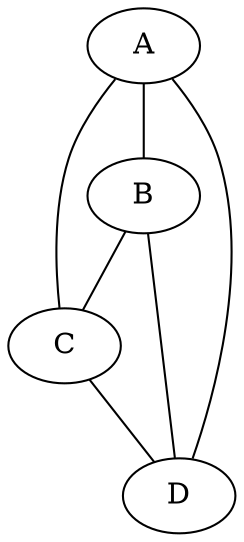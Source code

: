 graph {
    graph[optimalPath=80];
	A;
	B;
	C;
	D;
	A--B[weight=10];
	A--C[weight=15];
	A--D[weight=20];
	B--C[weight=35];
	B--D[weight=25];
	C--D[weight=30];

}
